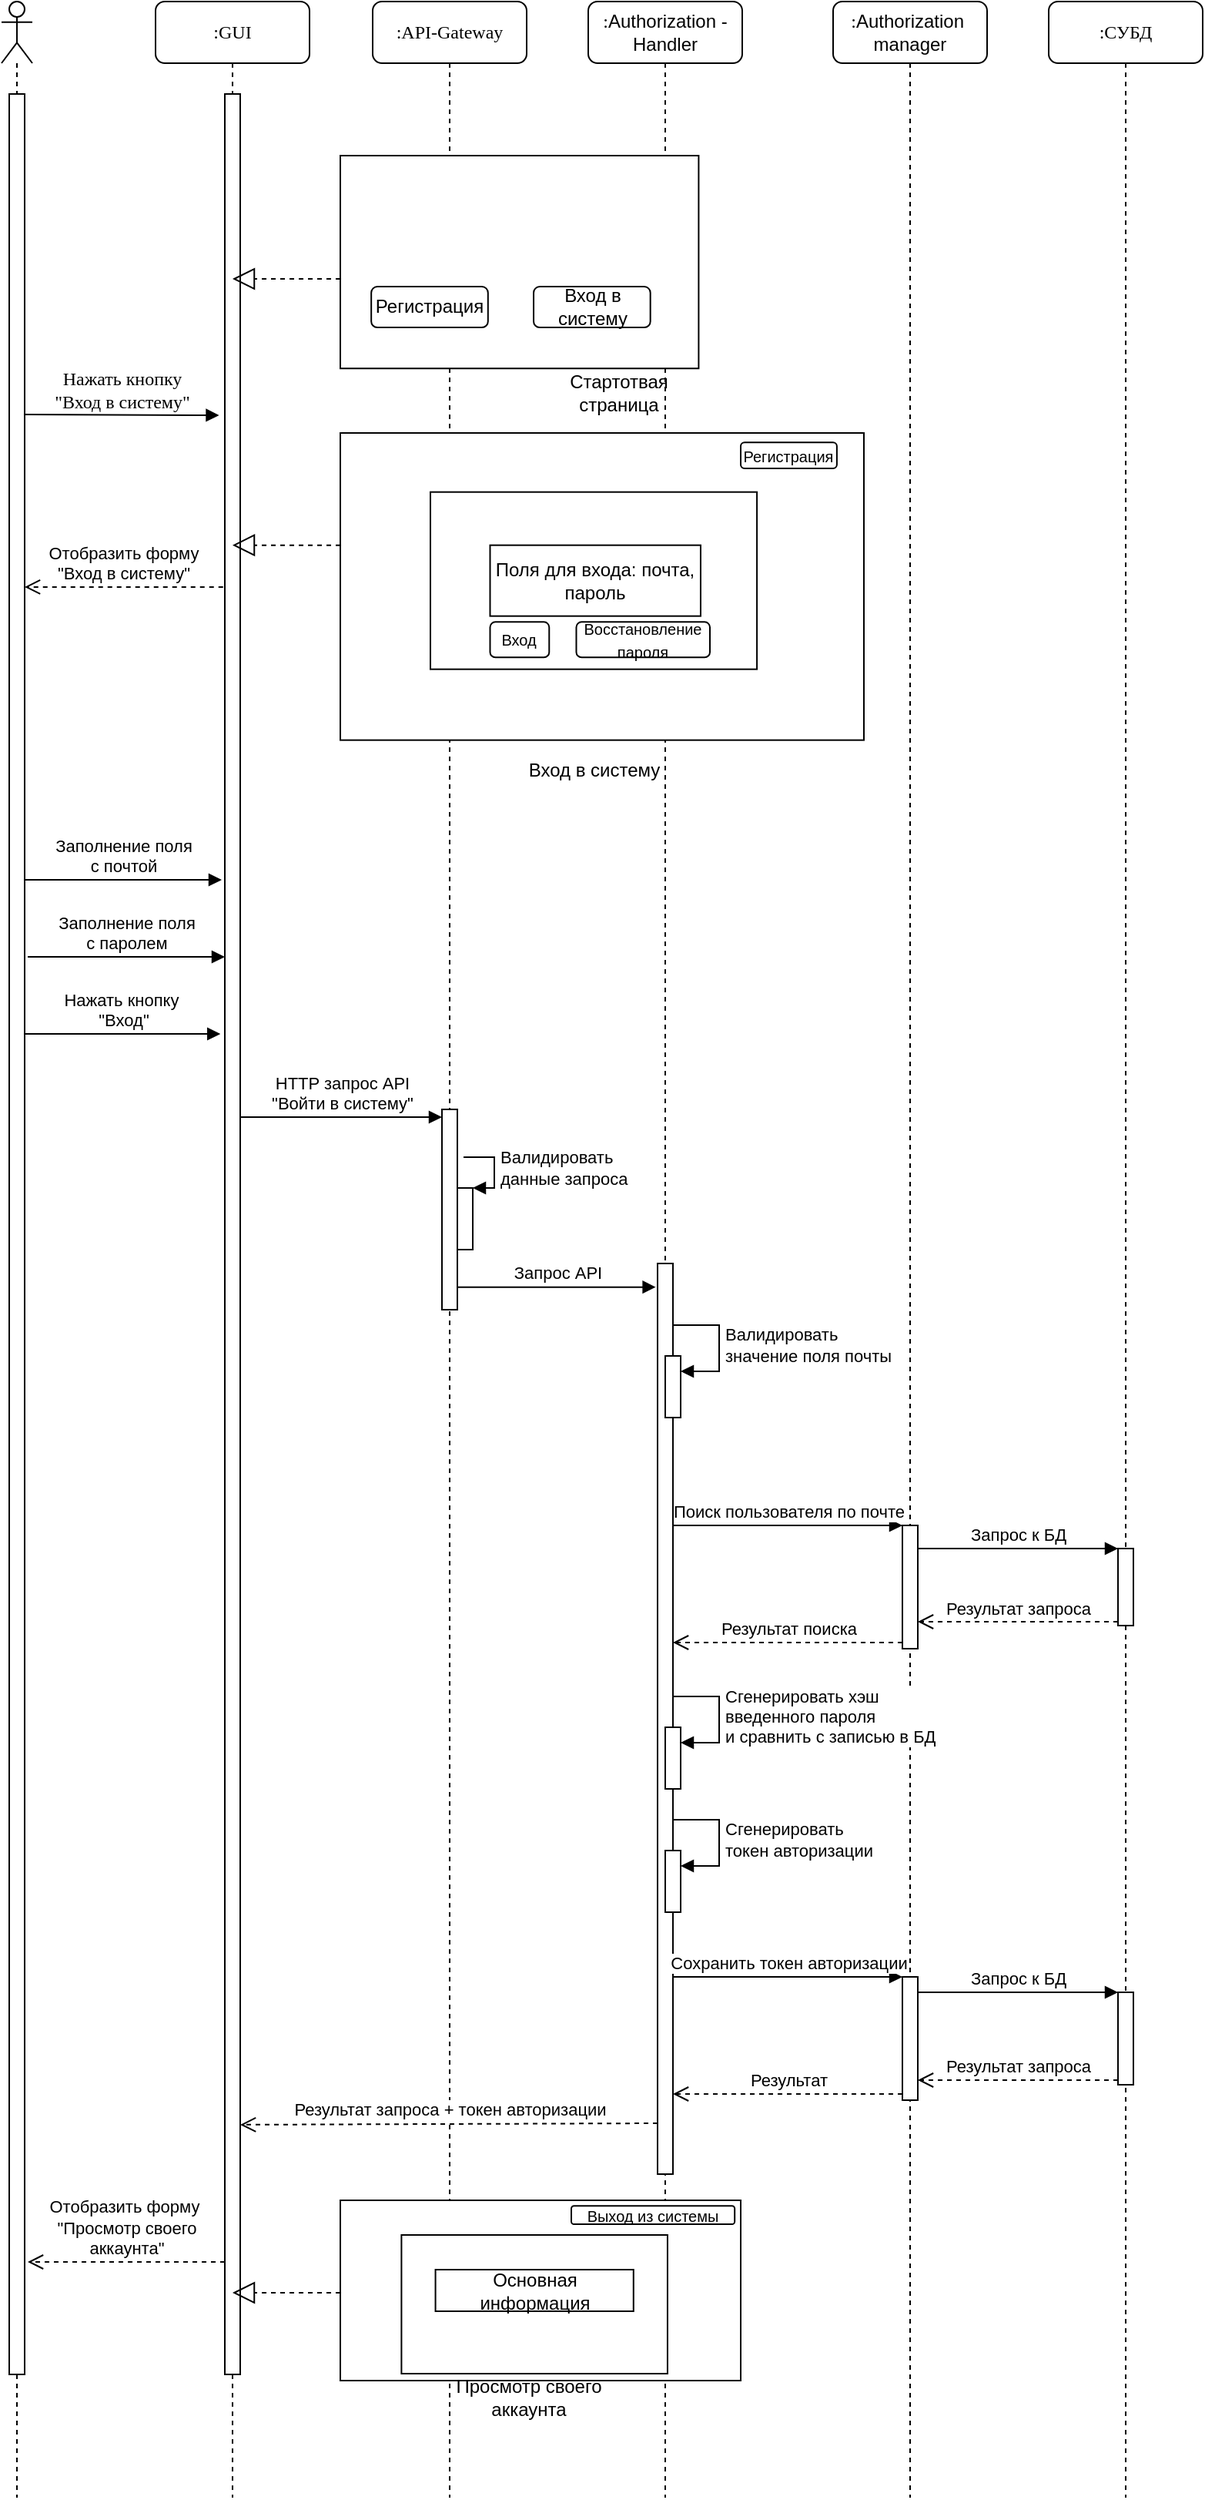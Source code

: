 <mxfile version="24.0.8" type="google">
  <diagram name="Page-1" id="13e1069c-82ec-6db2-03f1-153e76fe0fe0">
    <mxGraphModel grid="1" page="1" gridSize="10" guides="1" tooltips="1" connect="1" arrows="1" fold="1" pageScale="1" pageWidth="1100" pageHeight="850" background="none" math="0" shadow="0">
      <root>
        <mxCell id="0" />
        <mxCell id="1" parent="0" />
        <mxCell id="7baba1c4bc27f4b0-2" value=":GUI" style="shape=umlLifeline;perimeter=lifelinePerimeter;whiteSpace=wrap;html=1;container=1;collapsible=0;recursiveResize=0;outlineConnect=0;rounded=1;shadow=0;comic=0;labelBackgroundColor=none;strokeWidth=1;fontFamily=Verdana;fontSize=12;align=center;" vertex="1" parent="1">
          <mxGeometry x="240" y="80" width="100" height="1620" as="geometry" />
        </mxCell>
        <mxCell id="wwS38SLD4BhZDNM-s97V-25" value="" style="html=1;points=[];perimeter=orthogonalPerimeter;" vertex="1" parent="7baba1c4bc27f4b0-2">
          <mxGeometry x="45" y="60" width="10" height="1480" as="geometry" />
        </mxCell>
        <mxCell id="g-z1oCNefS3xPDmUXuDe-24" value="" style="endArrow=block;dashed=1;endFill=0;endSize=12;html=1;rounded=0;" edge="1" parent="7baba1c4bc27f4b0-2">
          <mxGeometry width="160" relative="1" as="geometry">
            <mxPoint x="120" y="352.83" as="sourcePoint" />
            <mxPoint x="50" y="352.83" as="targetPoint" />
          </mxGeometry>
        </mxCell>
        <mxCell id="pzZhPI_zYYtEiWxIK0eq-1" value="Заполнение поля &lt;br&gt;с паролем" style="html=1;verticalAlign=bottom;endArrow=block;rounded=0;entryX=-0.2;entryY=0.155;entryDx=0;entryDy=0;entryPerimeter=0;" edge="1" parent="7baba1c4bc27f4b0-2">
          <mxGeometry relative="1" as="geometry">
            <mxPoint x="-83" y="620.0" as="sourcePoint" />
            <mxPoint x="45" y="620.0" as="targetPoint" />
          </mxGeometry>
        </mxCell>
        <mxCell id="wwS38SLD4BhZDNM-s97V-33" value="Нажать кнопку&amp;nbsp;&lt;br&gt;&quot;Вход&quot;" style="html=1;verticalAlign=bottom;endArrow=block;rounded=0;entryX=-0.287;entryY=0.361;entryDx=0;entryDy=0;entryPerimeter=0;" edge="1" parent="7baba1c4bc27f4b0-2">
          <mxGeometry x="0.003" width="80" relative="1" as="geometry">
            <mxPoint x="-85" y="670" as="sourcePoint" />
            <mxPoint x="42.13" y="670" as="targetPoint" />
            <mxPoint as="offset" />
          </mxGeometry>
        </mxCell>
        <mxCell id="7baba1c4bc27f4b0-4" value=":API-Gateway" style="shape=umlLifeline;perimeter=lifelinePerimeter;whiteSpace=wrap;html=1;container=1;collapsible=0;recursiveResize=0;outlineConnect=0;rounded=1;shadow=0;comic=0;labelBackgroundColor=none;strokeWidth=1;fontFamily=Verdana;fontSize=12;align=center;" vertex="1" parent="1">
          <mxGeometry x="381" y="80" width="100" height="1620" as="geometry" />
        </mxCell>
        <mxCell id="WZIY-89Z3sl6ZoVQuBjr-1" value="" style="html=1;points=[[0,0,0,0,5],[0,1,0,0,-5],[1,0,0,0,5],[1,1,0,0,-5]];perimeter=orthogonalPerimeter;outlineConnect=0;targetShapes=umlLifeline;portConstraint=eastwest;newEdgeStyle={&quot;curved&quot;:0,&quot;rounded&quot;:0};" vertex="1" parent="7baba1c4bc27f4b0-4">
          <mxGeometry x="45" y="719" width="10" height="130" as="geometry" />
        </mxCell>
        <mxCell id="g-z1oCNefS3xPDmUXuDe-4" value="" style="html=1;points=[];perimeter=orthogonalPerimeter;" vertex="1" parent="7baba1c4bc27f4b0-4">
          <mxGeometry x="55" y="770" width="10" height="40" as="geometry" />
        </mxCell>
        <mxCell id="g-z1oCNefS3xPDmUXuDe-5" value="Валидировать&lt;br&gt;данные запроса" style="edgeStyle=orthogonalEdgeStyle;html=1;align=left;spacingLeft=2;endArrow=block;rounded=0;entryX=1;entryY=0;exitX=1.4;exitY=0.125;exitDx=0;exitDy=0;exitPerimeter=0;" edge="1" parent="7baba1c4bc27f4b0-4" target="g-z1oCNefS3xPDmUXuDe-4">
          <mxGeometry relative="1" as="geometry">
            <mxPoint x="59" y="750" as="sourcePoint" />
            <Array as="points">
              <mxPoint x="79" y="750" />
              <mxPoint x="79" y="770" />
            </Array>
          </mxGeometry>
        </mxCell>
        <mxCell id="7baba1c4bc27f4b0-6" value=":&lt;span style=&quot;font-family: Helvetica;&quot;&gt;Authorization&amp;nbsp;&lt;/span&gt;&lt;br style=&quot;font-family: Helvetica;&quot;&gt;&lt;span style=&quot;font-family: Helvetica;&quot;&gt;manager&lt;/span&gt;" style="shape=umlLifeline;perimeter=lifelinePerimeter;whiteSpace=wrap;html=1;container=1;collapsible=0;recursiveResize=0;outlineConnect=0;rounded=1;shadow=0;comic=0;labelBackgroundColor=none;strokeWidth=1;fontFamily=Verdana;fontSize=12;align=center;" vertex="1" parent="1">
          <mxGeometry x="680" y="80" width="100" height="1620" as="geometry" />
        </mxCell>
        <mxCell id="wwS38SLD4BhZDNM-s97V-44" value="" style="html=1;points=[];perimeter=orthogonalPerimeter;" vertex="1" parent="7baba1c4bc27f4b0-6">
          <mxGeometry x="45" y="989" width="10" height="80" as="geometry" />
        </mxCell>
        <mxCell id="7baba1c4bc27f4b0-7" value=":СУБД" style="shape=umlLifeline;perimeter=lifelinePerimeter;whiteSpace=wrap;html=1;container=1;collapsible=0;recursiveResize=0;outlineConnect=0;rounded=1;shadow=0;comic=0;labelBackgroundColor=none;strokeWidth=1;fontFamily=Verdana;fontSize=12;align=center;" vertex="1" parent="1">
          <mxGeometry x="820" y="80" width="100" height="1620" as="geometry" />
        </mxCell>
        <mxCell id="wwS38SLD4BhZDNM-s97V-50" value="" style="html=1;points=[];perimeter=orthogonalPerimeter;" vertex="1" parent="7baba1c4bc27f4b0-7">
          <mxGeometry x="45" y="1004" width="10" height="50" as="geometry" />
        </mxCell>
        <mxCell id="7baba1c4bc27f4b0-11" value="Нажать кнопку &lt;br&gt;&quot;Вход в систему&quot;" style="html=1;verticalAlign=bottom;endArrow=block;labelBackgroundColor=none;fontFamily=Verdana;fontSize=12;edgeStyle=elbowEdgeStyle;elbow=vertical;entryX=-0.374;entryY=0.025;entryDx=0;entryDy=0;entryPerimeter=0;" edge="1" parent="1">
          <mxGeometry relative="1" as="geometry">
            <mxPoint x="155" y="348" as="sourcePoint" />
            <mxPoint x="281.26" y="348.5" as="targetPoint" />
          </mxGeometry>
        </mxCell>
        <mxCell id="wwS38SLD4BhZDNM-s97V-5" value="" style="shape=umlLifeline;participant=umlActor;perimeter=lifelinePerimeter;whiteSpace=wrap;html=1;container=1;collapsible=0;recursiveResize=0;verticalAlign=top;spacingTop=36;outlineConnect=0;" vertex="1" parent="1">
          <mxGeometry x="140" y="80" width="20" height="1620" as="geometry" />
        </mxCell>
        <mxCell id="wwS38SLD4BhZDNM-s97V-6" value="" style="html=1;points=[];perimeter=orthogonalPerimeter;" vertex="1" parent="wwS38SLD4BhZDNM-s97V-5">
          <mxGeometry x="5" y="60" width="10" height="1480" as="geometry" />
        </mxCell>
        <mxCell id="wwS38SLD4BhZDNM-s97V-8" value="Отобразить форму &lt;br&gt;&quot;Вход в систему&quot;" style="html=1;verticalAlign=bottom;endArrow=open;dashed=1;endSize=8;rounded=0;exitX=-0.113;exitY=0.058;exitDx=0;exitDy=0;exitPerimeter=0;" edge="1" parent="1">
          <mxGeometry relative="1" as="geometry">
            <mxPoint x="283.87" y="459.96" as="sourcePoint" />
            <mxPoint x="155" y="459.96" as="targetPoint" />
          </mxGeometry>
        </mxCell>
        <mxCell id="wwS38SLD4BhZDNM-s97V-14" value="Заполнение поля &lt;br&gt;с почтой" style="html=1;verticalAlign=bottom;endArrow=block;rounded=0;entryX=-0.2;entryY=0.155;entryDx=0;entryDy=0;entryPerimeter=0;" edge="1" parent="1">
          <mxGeometry relative="1" as="geometry">
            <mxPoint x="155" y="650.0" as="sourcePoint" />
            <mxPoint x="283" y="650.0" as="targetPoint" />
          </mxGeometry>
        </mxCell>
        <mxCell id="wwS38SLD4BhZDNM-s97V-38" value="HTTP запрос API&lt;div&gt;&quot;Войти в систему&quot;&lt;/div&gt;" style="html=1;verticalAlign=bottom;endArrow=block;entryX=0;entryY=0;rounded=0;entryDx=0;entryDy=5;entryPerimeter=0;" edge="1" parent="1" target="WZIY-89Z3sl6ZoVQuBjr-1">
          <mxGeometry relative="1" as="geometry">
            <mxPoint x="295" y="804" as="sourcePoint" />
          </mxGeometry>
        </mxCell>
        <mxCell id="wwS38SLD4BhZDNM-s97V-45" value="Поиск пользователя по почте" style="html=1;verticalAlign=bottom;endArrow=block;entryX=0;entryY=0;rounded=0;" edge="1" parent="1" source="wwS38SLD4BhZDNM-s97V-37" target="wwS38SLD4BhZDNM-s97V-44">
          <mxGeometry relative="1" as="geometry">
            <mxPoint x="795" y="1279" as="sourcePoint" />
          </mxGeometry>
        </mxCell>
        <mxCell id="wwS38SLD4BhZDNM-s97V-46" value="Результат поиска" style="html=1;verticalAlign=bottom;endArrow=open;dashed=1;endSize=8;exitX=0;exitY=0.95;rounded=0;" edge="1" parent="1" source="wwS38SLD4BhZDNM-s97V-44" target="wwS38SLD4BhZDNM-s97V-37">
          <mxGeometry relative="1" as="geometry">
            <mxPoint x="795" y="1355" as="targetPoint" />
          </mxGeometry>
        </mxCell>
        <mxCell id="wwS38SLD4BhZDNM-s97V-51" value="Запрос к БД" style="html=1;verticalAlign=bottom;endArrow=block;entryX=0;entryY=0;rounded=0;" edge="1" parent="1" source="wwS38SLD4BhZDNM-s97V-44" target="wwS38SLD4BhZDNM-s97V-50">
          <mxGeometry relative="1" as="geometry">
            <mxPoint x="814" y="1279" as="sourcePoint" />
          </mxGeometry>
        </mxCell>
        <mxCell id="wwS38SLD4BhZDNM-s97V-52" value="Результат запроса" style="html=1;verticalAlign=bottom;endArrow=open;dashed=1;endSize=8;exitX=0;exitY=0.95;rounded=0;" edge="1" parent="1" source="wwS38SLD4BhZDNM-s97V-50" target="wwS38SLD4BhZDNM-s97V-44">
          <mxGeometry relative="1" as="geometry">
            <mxPoint x="814" y="1355" as="targetPoint" />
          </mxGeometry>
        </mxCell>
        <mxCell id="g-z1oCNefS3xPDmUXuDe-1" value=":&lt;span style=&quot;font-family: Helvetica;&quot;&gt;Authorization -Handler&lt;/span&gt;" style="shape=umlLifeline;perimeter=lifelinePerimeter;whiteSpace=wrap;html=1;container=1;collapsible=0;recursiveResize=0;outlineConnect=0;rounded=1;shadow=0;comic=0;labelBackgroundColor=none;strokeWidth=1;fontFamily=Verdana;fontSize=12;align=center;" vertex="1" parent="1">
          <mxGeometry x="521" y="80" width="100" height="1620" as="geometry" />
        </mxCell>
        <mxCell id="wwS38SLD4BhZDNM-s97V-37" value="" style="html=1;points=[];perimeter=orthogonalPerimeter;" vertex="1" parent="g-z1oCNefS3xPDmUXuDe-1">
          <mxGeometry x="45" y="819" width="10" height="591" as="geometry" />
        </mxCell>
        <mxCell id="WZIY-89Z3sl6ZoVQuBjr-8" value="" style="html=1;points=[[0,0,0,0,5],[0,1,0,0,-5],[1,0,0,0,5],[1,1,0,0,-5]];perimeter=orthogonalPerimeter;outlineConnect=0;targetShapes=umlLifeline;portConstraint=eastwest;newEdgeStyle={&quot;curved&quot;:0,&quot;rounded&quot;:0};" vertex="1" parent="g-z1oCNefS3xPDmUXuDe-1">
          <mxGeometry x="50" y="879" width="10" height="40" as="geometry" />
        </mxCell>
        <mxCell id="WZIY-89Z3sl6ZoVQuBjr-9" value="Валидировать&lt;br style=&quot;border-color: var(--border-color);&quot;&gt;значение поля почты" style="html=1;align=left;spacingLeft=2;endArrow=block;rounded=0;edgeStyle=orthogonalEdgeStyle;curved=0;rounded=0;" edge="1" parent="g-z1oCNefS3xPDmUXuDe-1" target="WZIY-89Z3sl6ZoVQuBjr-8">
          <mxGeometry x="0.012" relative="1" as="geometry">
            <mxPoint x="55" y="859" as="sourcePoint" />
            <Array as="points">
              <mxPoint x="85" y="889" />
            </Array>
            <mxPoint as="offset" />
          </mxGeometry>
        </mxCell>
        <mxCell id="pzZhPI_zYYtEiWxIK0eq-2" value="" style="html=1;points=[[0,0,0,0,5],[0,1,0,0,-5],[1,0,0,0,5],[1,1,0,0,-5]];perimeter=orthogonalPerimeter;outlineConnect=0;targetShapes=umlLifeline;portConstraint=eastwest;newEdgeStyle={&quot;curved&quot;:0,&quot;rounded&quot;:0};" vertex="1" parent="g-z1oCNefS3xPDmUXuDe-1">
          <mxGeometry x="50" y="1120" width="10" height="40" as="geometry" />
        </mxCell>
        <mxCell id="pzZhPI_zYYtEiWxIK0eq-3" value="Сгенерировать хэш&amp;nbsp;&lt;div&gt;введенного пароля&lt;/div&gt;&lt;div&gt;и сравнить с записью в БД&lt;/div&gt;" style="html=1;align=left;spacingLeft=2;endArrow=block;rounded=0;edgeStyle=orthogonalEdgeStyle;curved=0;rounded=0;" edge="1" parent="g-z1oCNefS3xPDmUXuDe-1" target="pzZhPI_zYYtEiWxIK0eq-2">
          <mxGeometry relative="1" as="geometry">
            <mxPoint x="55" y="1100" as="sourcePoint" />
            <Array as="points">
              <mxPoint x="85" y="1130" />
            </Array>
          </mxGeometry>
        </mxCell>
        <mxCell id="WZIY-89Z3sl6ZoVQuBjr-6" value="" style="html=1;points=[[0,0,0,0,5],[0,1,0,0,-5],[1,0,0,0,5],[1,1,0,0,-5]];perimeter=orthogonalPerimeter;outlineConnect=0;targetShapes=umlLifeline;portConstraint=eastwest;newEdgeStyle={&quot;curved&quot;:0,&quot;rounded&quot;:0};" vertex="1" parent="g-z1oCNefS3xPDmUXuDe-1">
          <mxGeometry x="50" y="1200" width="10" height="40" as="geometry" />
        </mxCell>
        <mxCell id="WZIY-89Z3sl6ZoVQuBjr-7" value="Сгенерировать&amp;nbsp;&lt;div&gt;токен&amp;nbsp;&lt;span style=&quot;text-align: center;&quot;&gt;авторизации&lt;/span&gt;&lt;/div&gt;" style="html=1;align=left;spacingLeft=2;endArrow=block;rounded=0;edgeStyle=orthogonalEdgeStyle;curved=0;rounded=0;" edge="1" parent="g-z1oCNefS3xPDmUXuDe-1" target="WZIY-89Z3sl6ZoVQuBjr-6">
          <mxGeometry relative="1" as="geometry">
            <mxPoint x="55" y="1180" as="sourcePoint" />
            <Array as="points">
              <mxPoint x="85" y="1210" />
            </Array>
          </mxGeometry>
        </mxCell>
        <mxCell id="g-z1oCNefS3xPDmUXuDe-6" value="Запрос API" style="html=1;verticalAlign=bottom;endArrow=block;entryX=-0.12;entryY=0.026;rounded=0;entryDx=0;entryDy=0;entryPerimeter=0;" edge="1" parent="1" source="WZIY-89Z3sl6ZoVQuBjr-1" target="wwS38SLD4BhZDNM-s97V-37">
          <mxGeometry relative="1" as="geometry">
            <mxPoint x="460" y="919" as="sourcePoint" />
            <mxPoint x="591" y="919" as="targetPoint" />
          </mxGeometry>
        </mxCell>
        <mxCell id="g-z1oCNefS3xPDmUXuDe-7" value="" style="group" vertex="1" connectable="0" parent="1">
          <mxGeometry x="360" y="180" width="242" height="170" as="geometry" />
        </mxCell>
        <mxCell id="g-z1oCNefS3xPDmUXuDe-8" value="" style="rounded=0;whiteSpace=wrap;html=1;" vertex="1" parent="g-z1oCNefS3xPDmUXuDe-7">
          <mxGeometry width="232.702" height="138.125" as="geometry" />
        </mxCell>
        <mxCell id="g-z1oCNefS3xPDmUXuDe-9" value="Стартотвая страница" style="text;html=1;strokeColor=none;fillColor=none;align=center;verticalAlign=middle;whiteSpace=wrap;rounded=0;" vertex="1" parent="g-z1oCNefS3xPDmUXuDe-7">
          <mxGeometry x="136.004" y="145.828" width="90.373" height="15.938" as="geometry" />
        </mxCell>
        <mxCell id="g-z1oCNefS3xPDmUXuDe-10" value="Вход в систему" style="rounded=1;whiteSpace=wrap;html=1;perimeterSpacing=0;" vertex="1" parent="g-z1oCNefS3xPDmUXuDe-7">
          <mxGeometry x="125.519" y="85" width="75.813" height="26.562" as="geometry" />
        </mxCell>
        <mxCell id="g-z1oCNefS3xPDmUXuDe-11" value="Регистрация" style="rounded=1;whiteSpace=wrap;html=1;perimeterSpacing=0;" vertex="1" parent="g-z1oCNefS3xPDmUXuDe-7">
          <mxGeometry x="20.083" y="85" width="75.813" height="26.562" as="geometry" />
        </mxCell>
        <mxCell id="WZIY-89Z3sl6ZoVQuBjr-11" value="" style="endArrow=block;dashed=1;endFill=0;endSize=12;html=1;rounded=0;" edge="1" parent="g-z1oCNefS3xPDmUXuDe-7" target="7baba1c4bc27f4b0-2">
          <mxGeometry width="160" relative="1" as="geometry">
            <mxPoint y="80" as="sourcePoint" />
            <mxPoint x="160" y="80" as="targetPoint" />
          </mxGeometry>
        </mxCell>
        <mxCell id="g-z1oCNefS3xPDmUXuDe-22" value="" style="group" connectable="0" vertex="1" parent="1">
          <mxGeometry x="360" y="360" width="340" height="230" as="geometry" />
        </mxCell>
        <mxCell id="g-z1oCNefS3xPDmUXuDe-14" value="v" style="rounded=0;whiteSpace=wrap;html=1;movable=1;resizable=1;rotatable=1;deletable=1;editable=1;locked=0;connectable=1;container=0;" vertex="1" parent="g-z1oCNefS3xPDmUXuDe-22">
          <mxGeometry width="340" height="199.333" as="geometry" />
        </mxCell>
        <mxCell id="g-z1oCNefS3xPDmUXuDe-15" value="Вход в систему" style="text;html=1;strokeColor=none;fillColor=none;align=center;verticalAlign=middle;whiteSpace=wrap;rounded=0;container=0;" vertex="1" parent="g-z1oCNefS3xPDmUXuDe-22">
          <mxGeometry x="80.43" y="207" width="170.358" height="23" as="geometry" />
        </mxCell>
        <mxCell id="g-z1oCNefS3xPDmUXuDe-16" value="" style="rounded=0;whiteSpace=wrap;html=1;container=0;" vertex="1" parent="g-z1oCNefS3xPDmUXuDe-22">
          <mxGeometry x="58.495" y="38.333" width="212.043" height="115" as="geometry" />
        </mxCell>
        <mxCell id="g-z1oCNefS3xPDmUXuDe-17" value="&lt;font style=&quot;font-size: 10px;&quot;&gt;Вход&lt;/font&gt;" style="rounded=1;whiteSpace=wrap;html=1;container=0;" vertex="1" parent="g-z1oCNefS3xPDmUXuDe-22">
          <mxGeometry x="97.246" y="122.667" width="38.387" height="23" as="geometry" />
        </mxCell>
        <mxCell id="g-z1oCNefS3xPDmUXuDe-18" value="&lt;font style=&quot;font-size: 10px;&quot;&gt;Восстановление пароля&lt;/font&gt;" style="rounded=1;whiteSpace=wrap;html=1;container=0;" vertex="1" parent="g-z1oCNefS3xPDmUXuDe-22">
          <mxGeometry x="153.24" y="122.67" width="86.76" height="23" as="geometry" />
        </mxCell>
        <mxCell id="g-z1oCNefS3xPDmUXuDe-19" value="&lt;font style=&quot;font-size: 10px;&quot;&gt;Регистрация&lt;/font&gt;" style="rounded=1;whiteSpace=wrap;html=1;container=0;" vertex="1" parent="g-z1oCNefS3xPDmUXuDe-22">
          <mxGeometry x="260" y="6.13" width="62.45" height="16.87" as="geometry" />
        </mxCell>
        <mxCell id="g-z1oCNefS3xPDmUXuDe-20" value="Поля для входа: почта, пароль" style="rounded=0;whiteSpace=wrap;html=1;" vertex="1" parent="g-z1oCNefS3xPDmUXuDe-22">
          <mxGeometry x="97.247" y="72.833" width="136.731" height="46" as="geometry" />
        </mxCell>
        <mxCell id="K6QlUiSgzNCv_7FA09JD-9" value="Результат запроса + токен авторизации" style="html=1;verticalAlign=bottom;endArrow=open;dashed=1;endSize=8;exitX=0;exitY=0.95;rounded=0;" edge="1" parent="1">
          <mxGeometry relative="1" as="geometry">
            <mxPoint x="295" y="1457.95" as="targetPoint" />
            <mxPoint x="566.0" y="1457.0" as="sourcePoint" />
          </mxGeometry>
        </mxCell>
        <mxCell id="K6QlUiSgzNCv_7FA09JD-10" value="" style="html=1;points=[];perimeter=orthogonalPerimeter;" vertex="1" parent="1">
          <mxGeometry x="725" y="1362" width="10" height="80" as="geometry" />
        </mxCell>
        <mxCell id="K6QlUiSgzNCv_7FA09JD-11" value="" style="html=1;points=[];perimeter=orthogonalPerimeter;" vertex="1" parent="1">
          <mxGeometry x="865" y="1372" width="10" height="60" as="geometry" />
        </mxCell>
        <mxCell id="K6QlUiSgzNCv_7FA09JD-12" value="Сохранить токен авторизации" style="html=1;verticalAlign=bottom;endArrow=block;entryX=0;entryY=0;rounded=0;" edge="1" parent="1" target="K6QlUiSgzNCv_7FA09JD-10">
          <mxGeometry x="0.004" relative="1" as="geometry">
            <mxPoint x="576.0" y="1362" as="sourcePoint" />
            <mxPoint as="offset" />
          </mxGeometry>
        </mxCell>
        <mxCell id="K6QlUiSgzNCv_7FA09JD-13" value="Результат" style="html=1;verticalAlign=bottom;endArrow=open;dashed=1;endSize=8;exitX=0;exitY=0.95;rounded=0;" edge="1" parent="1" source="K6QlUiSgzNCv_7FA09JD-10">
          <mxGeometry relative="1" as="geometry">
            <mxPoint x="576.0" y="1438" as="targetPoint" />
          </mxGeometry>
        </mxCell>
        <mxCell id="K6QlUiSgzNCv_7FA09JD-14" value="Запрос к БД" style="html=1;verticalAlign=bottom;endArrow=block;entryX=0;entryY=0;rounded=0;" edge="1" parent="1" source="K6QlUiSgzNCv_7FA09JD-10" target="K6QlUiSgzNCv_7FA09JD-11">
          <mxGeometry relative="1" as="geometry">
            <mxPoint x="814" y="1592" as="sourcePoint" />
          </mxGeometry>
        </mxCell>
        <mxCell id="K6QlUiSgzNCv_7FA09JD-15" value="Результат запроса" style="html=1;verticalAlign=bottom;endArrow=open;dashed=1;endSize=8;exitX=0;exitY=0.95;rounded=0;" edge="1" parent="1" source="K6QlUiSgzNCv_7FA09JD-11" target="K6QlUiSgzNCv_7FA09JD-10">
          <mxGeometry relative="1" as="geometry">
            <mxPoint x="814" y="1668" as="targetPoint" />
          </mxGeometry>
        </mxCell>
        <mxCell id="K6QlUiSgzNCv_7FA09JD-16" value="Отобразить форму&amp;nbsp;&lt;br&gt;&quot;Просмотр своего &lt;br&gt;аккаунта&quot;" style="html=1;verticalAlign=bottom;endArrow=open;dashed=1;endSize=8;rounded=0;exitX=-0.2;exitY=0.854;exitDx=0;exitDy=0;exitPerimeter=0;" edge="1" parent="1">
          <mxGeometry x="0.005" relative="1" as="geometry">
            <mxPoint x="285.0" y="1547" as="sourcePoint" />
            <mxPoint x="157" y="1547" as="targetPoint" />
            <mxPoint as="offset" />
          </mxGeometry>
        </mxCell>
        <mxCell id="K6QlUiSgzNCv_7FA09JD-17" value="" style="group" connectable="0" vertex="1" parent="1">
          <mxGeometry x="360" y="1507" width="260" height="135" as="geometry" />
        </mxCell>
        <mxCell id="K6QlUiSgzNCv_7FA09JD-18" value="Просмотр своего аккаунта" style="text;html=1;strokeColor=none;fillColor=none;align=center;verticalAlign=middle;whiteSpace=wrap;rounded=0;" vertex="1" parent="K6QlUiSgzNCv_7FA09JD-17">
          <mxGeometry x="72.129" y="121.5" width="100.645" height="13.5" as="geometry" />
        </mxCell>
        <mxCell id="K6QlUiSgzNCv_7FA09JD-19" value="" style="rounded=0;whiteSpace=wrap;html=1;" vertex="1" parent="K6QlUiSgzNCv_7FA09JD-17">
          <mxGeometry width="260" height="117" as="geometry" />
        </mxCell>
        <mxCell id="K6QlUiSgzNCv_7FA09JD-20" value="&lt;font style=&quot;font-size: 10px;&quot;&gt;Выход из системы&lt;/font&gt;" style="rounded=1;whiteSpace=wrap;html=1;" vertex="1" parent="K6QlUiSgzNCv_7FA09JD-17">
          <mxGeometry x="150" y="3.6" width="106.09" height="11.93" as="geometry" />
        </mxCell>
        <mxCell id="K6QlUiSgzNCv_7FA09JD-21" style="edgeStyle=orthogonalEdgeStyle;rounded=0;orthogonalLoop=1;jettySize=auto;html=1;exitX=0.5;exitY=1;exitDx=0;exitDy=0;" edge="1" parent="K6QlUiSgzNCv_7FA09JD-17">
          <mxGeometry relative="1" as="geometry">
            <mxPoint x="119.376" y="63" as="sourcePoint" />
            <mxPoint x="119.376" y="63" as="targetPoint" />
          </mxGeometry>
        </mxCell>
        <mxCell id="K6QlUiSgzNCv_7FA09JD-22" value="" style="rounded=0;whiteSpace=wrap;html=1;" vertex="1" parent="K6QlUiSgzNCv_7FA09JD-17">
          <mxGeometry x="39.699" y="22.5" width="172.774" height="90" as="geometry" />
        </mxCell>
        <mxCell id="K6QlUiSgzNCv_7FA09JD-23" value="Основная информация" style="rounded=0;whiteSpace=wrap;html=1;" vertex="1" parent="K6QlUiSgzNCv_7FA09JD-17">
          <mxGeometry x="61.785" y="45" width="128.602" height="27" as="geometry" />
        </mxCell>
        <mxCell id="K6QlUiSgzNCv_7FA09JD-24" value="" style="endArrow=block;dashed=1;endFill=0;endSize=12;html=1;rounded=0;" edge="1" parent="1">
          <mxGeometry width="160" relative="1" as="geometry">
            <mxPoint x="360" y="1567" as="sourcePoint" />
            <mxPoint x="290" y="1567" as="targetPoint" />
          </mxGeometry>
        </mxCell>
      </root>
    </mxGraphModel>
  </diagram>
</mxfile>
